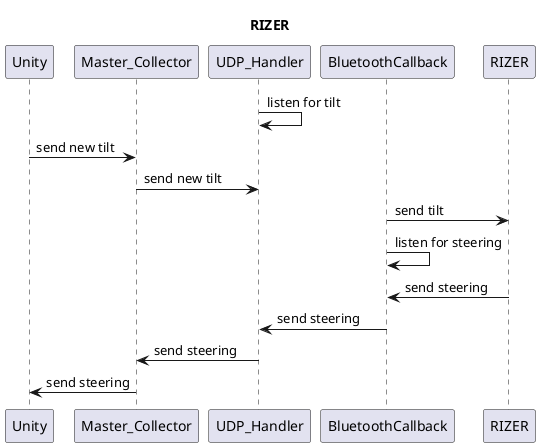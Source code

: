 @startuml 
title "RIZER"

participant Unity
participant Master_Collector
participant UDP_Handler
participant BluetoothCallback
participant RIZER



UDP_Handler -> UDP_Handler: listen for tilt
Unity -> Master_Collector: send new tilt
Master_Collector -> UDP_Handler: send new tilt
BluetoothCallback -> RIZER: send tilt

BluetoothCallback -> BluetoothCallback: listen for steering
RIZER -> BluetoothCallback: send steering
BluetoothCallback -> UDP_Handler: send steering
UDP_Handler -> Master_Collector: send steering
Master_Collector -> Unity: send steering

@enduml